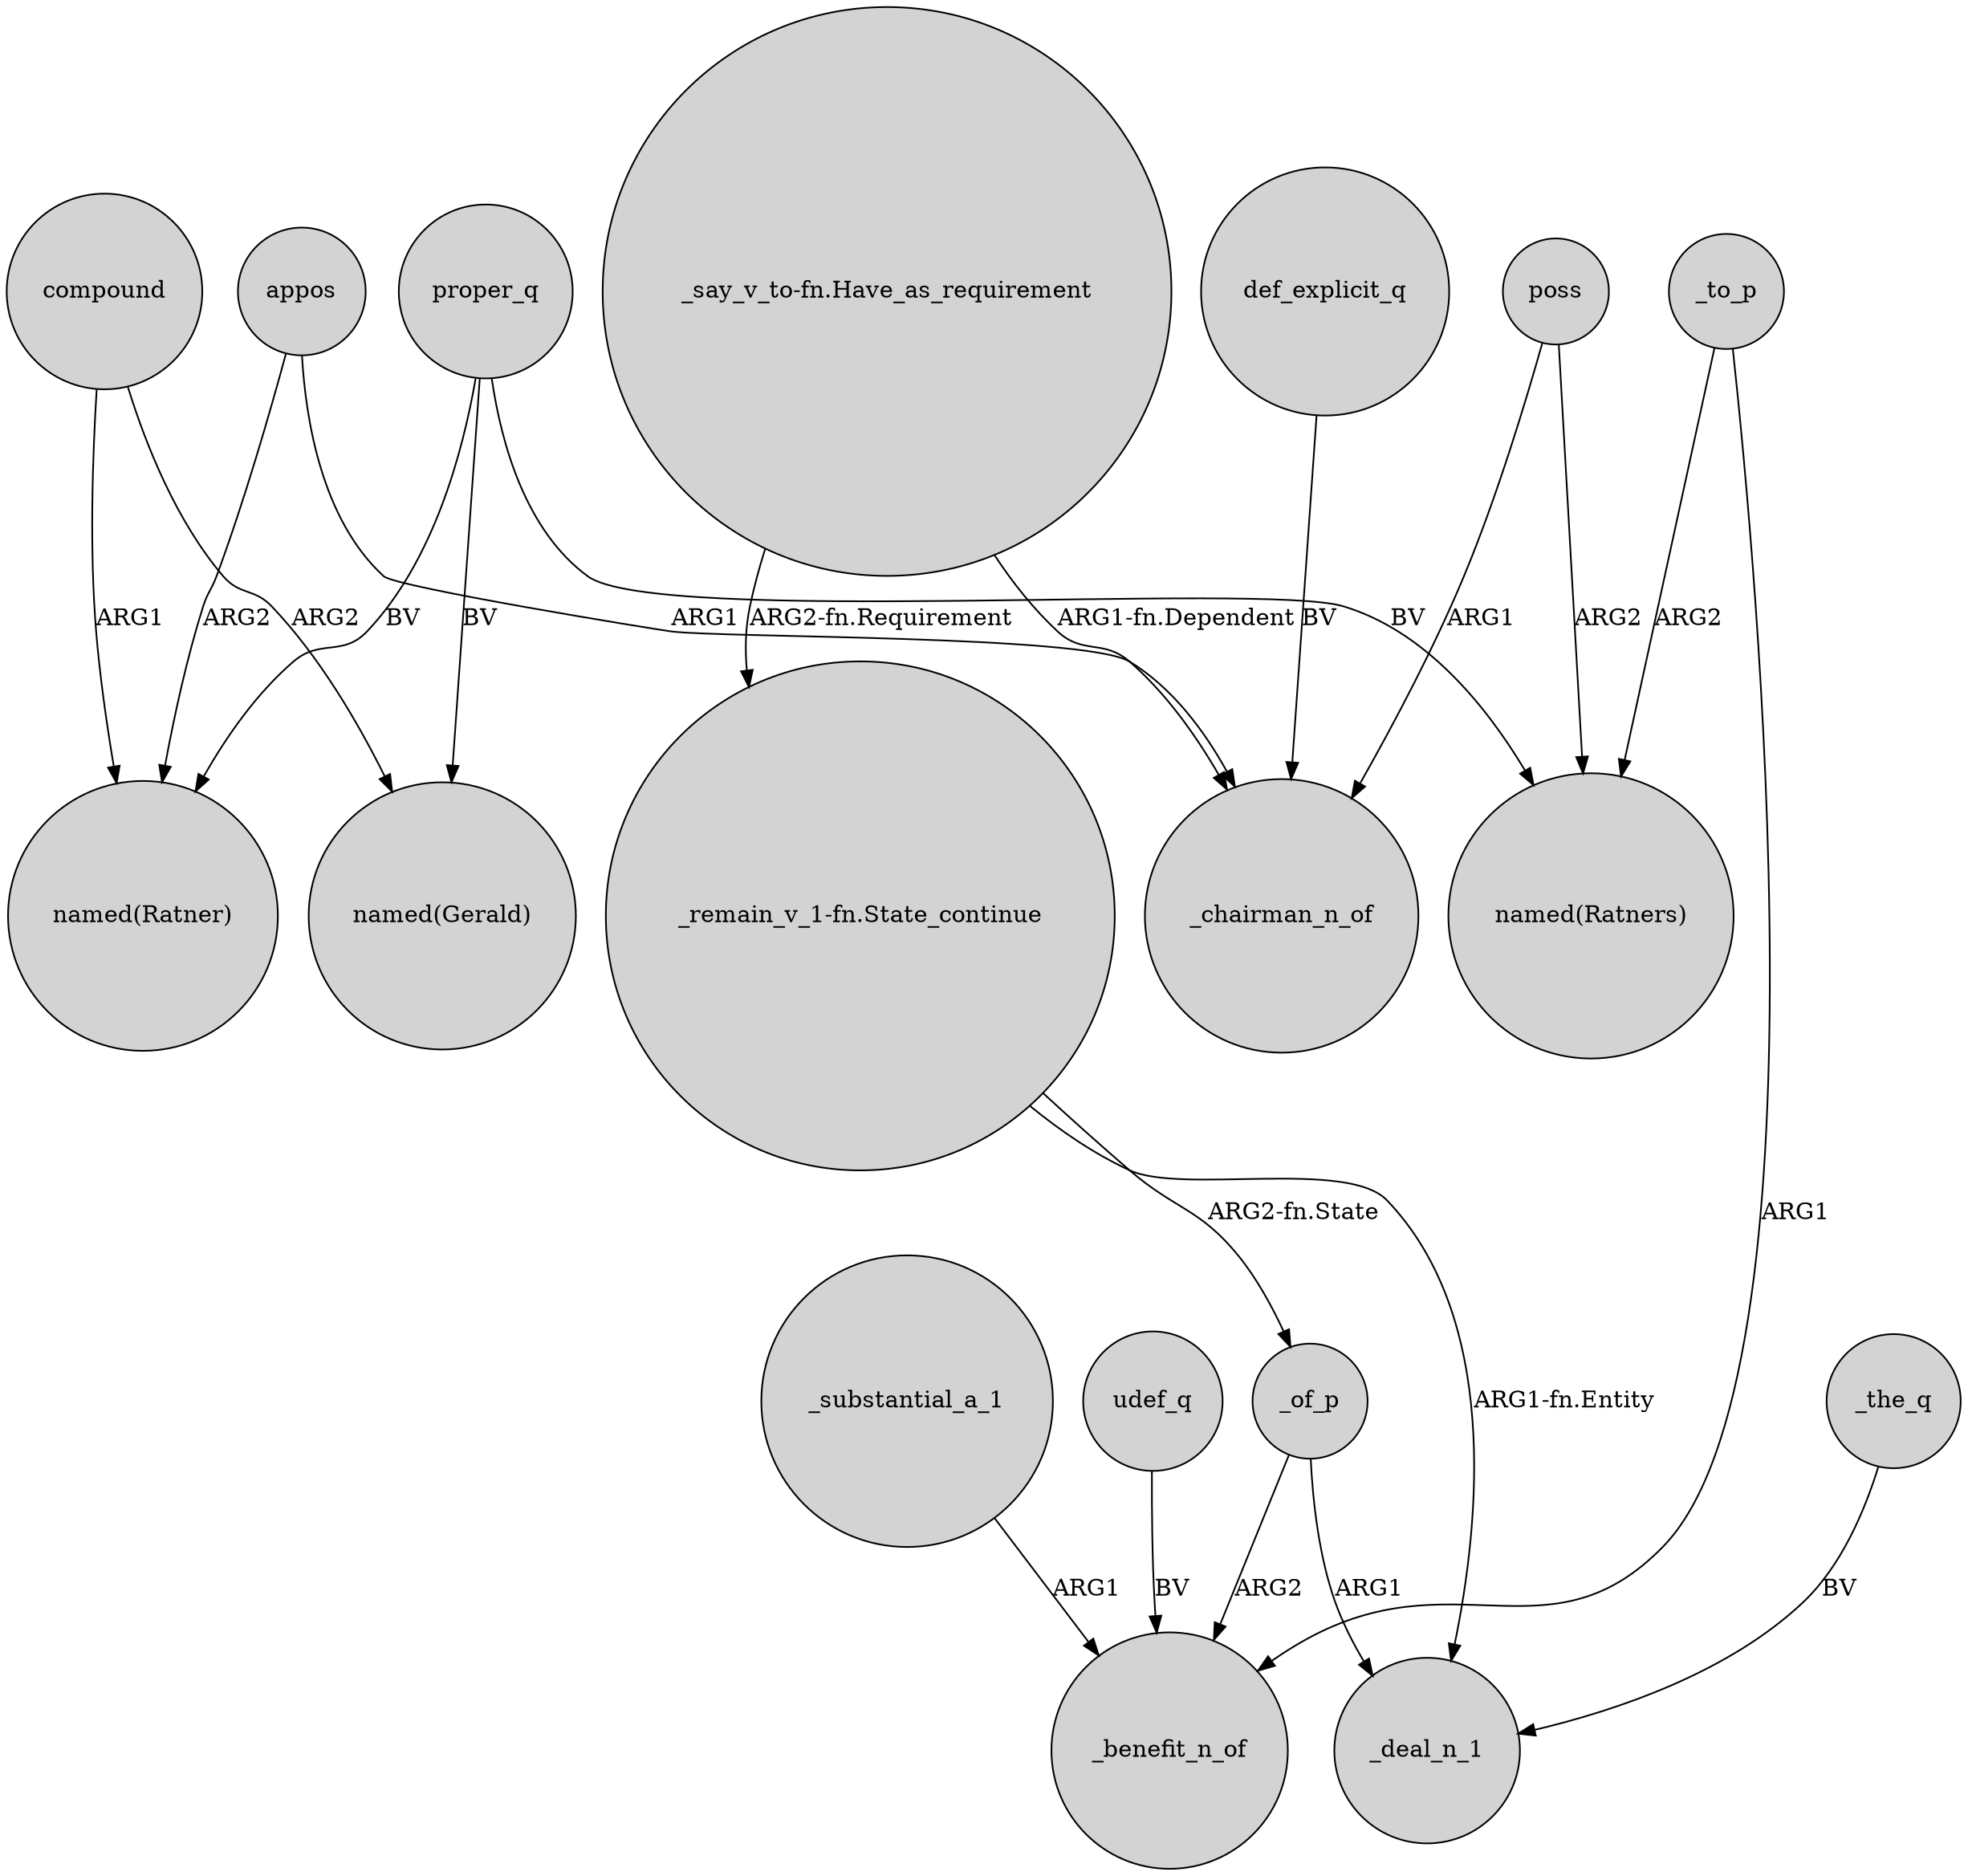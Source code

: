digraph {
	node [shape=circle style=filled]
	proper_q -> "named(Ratner)" [label=BV]
	_of_p -> _benefit_n_of [label=ARG2]
	proper_q -> "named(Gerald)" [label=BV]
	appos -> "named(Ratner)" [label=ARG2]
	proper_q -> "named(Ratners)" [label=BV]
	_the_q -> _deal_n_1 [label=BV]
	"_say_v_to-fn.Have_as_requirement" -> "_remain_v_1-fn.State_continue" [label="ARG2-fn.Requirement"]
	udef_q -> _benefit_n_of [label=BV]
	compound -> "named(Ratner)" [label=ARG1]
	"_remain_v_1-fn.State_continue" -> _of_p [label="ARG2-fn.State"]
	compound -> "named(Gerald)" [label=ARG2]
	"_say_v_to-fn.Have_as_requirement" -> _chairman_n_of [label="ARG1-fn.Dependent"]
	def_explicit_q -> _chairman_n_of [label=BV]
	_of_p -> _deal_n_1 [label=ARG1]
	"_remain_v_1-fn.State_continue" -> _deal_n_1 [label="ARG1-fn.Entity"]
	_to_p -> _benefit_n_of [label=ARG1]
	_substantial_a_1 -> _benefit_n_of [label=ARG1]
	_to_p -> "named(Ratners)" [label=ARG2]
	appos -> _chairman_n_of [label=ARG1]
	poss -> "named(Ratners)" [label=ARG2]
	poss -> _chairman_n_of [label=ARG1]
}
